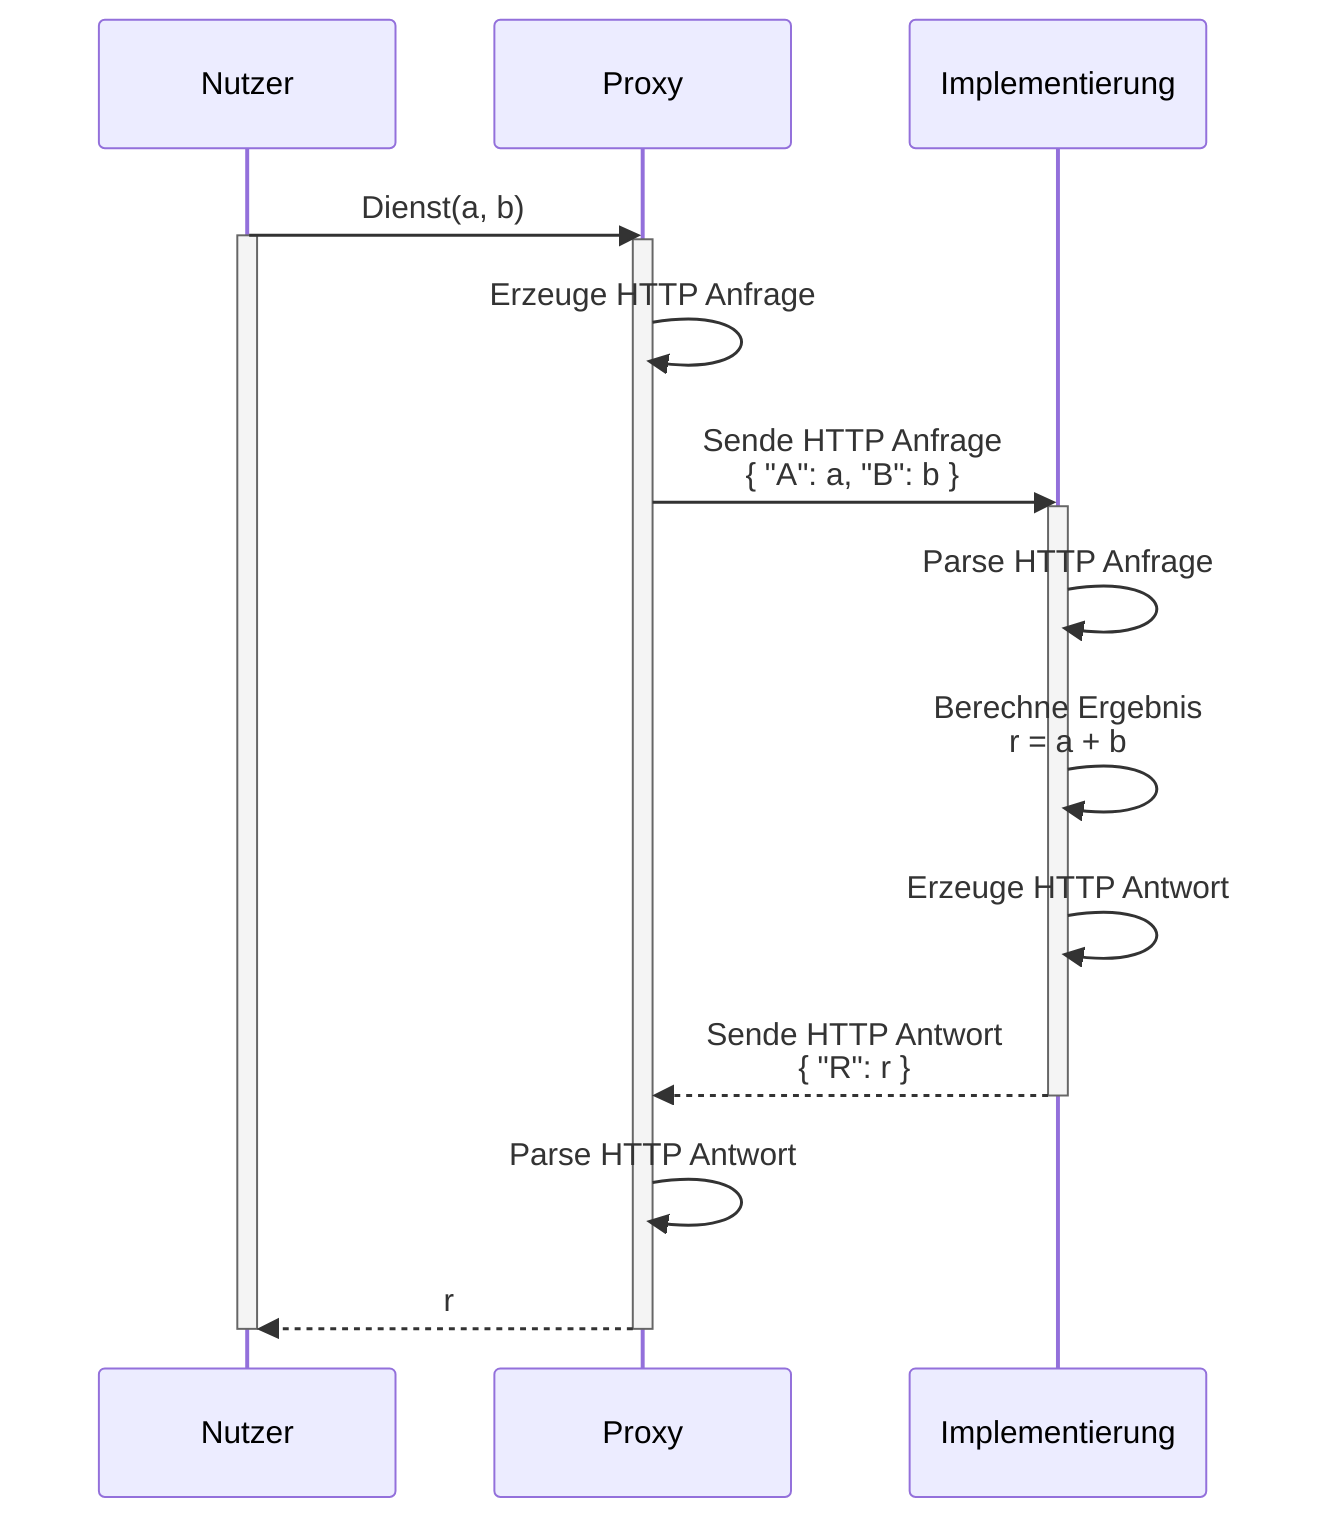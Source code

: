 sequenceDiagram

    participant Nutzer
    participant Proxy
    participant Implementierung

    Nutzer ->> Proxy: Dienst(a, b)

    activate Nutzer
    activate Proxy

    Proxy ->> Proxy: Erzeuge HTTP Anfrage

    Proxy ->> Implementierung: Sende HTTP Anfrage<br/>{ "A": a, "B": b }

    activate Implementierung

    Implementierung ->> Implementierung: Parse HTTP Anfrage

    Implementierung ->> Implementierung: Berechne Ergebnis<br/>r = a + b

    Implementierung ->> Implementierung: Erzeuge HTTP Antwort

    Implementierung -->> Proxy: Sende HTTP Antwort<br/>{ "R": r }

    deactivate Implementierung

    Proxy ->> Proxy: Parse HTTP Antwort

    Proxy -->> Nutzer: r

    deactivate Proxy
    deactivate Nutzer